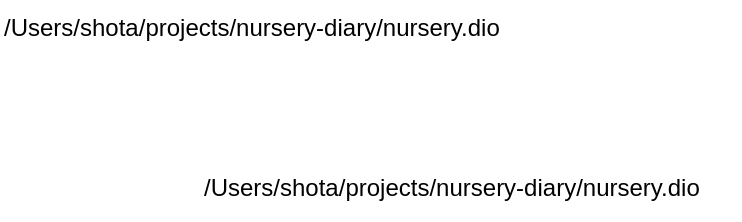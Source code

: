 <mxfile>
    <diagram id="EcWoU0zYdcSYTfm83yOd" name="ページ1">
        <mxGraphModel dx="1001" dy="854" grid="1" gridSize="10" guides="1" tooltips="1" connect="1" arrows="1" fold="1" page="1" pageScale="1" pageWidth="827" pageHeight="1169" math="0" shadow="0">
            <root>
                <mxCell id="0"/>
                <mxCell id="1" parent="0"/>
                <mxCell id="2" value="/Users/shota/projects/nursery-diary/nursery.dio" style="text;whiteSpace=wrap;html=1;" vertex="1" parent="1">
                    <mxGeometry x="370" y="330" width="270" height="30" as="geometry"/>
                </mxCell>
                <mxCell id="3" value="/Users/shota/projects/nursery-diary/nursery.dio" style="text;whiteSpace=wrap;html=1;" vertex="1" parent="1">
                    <mxGeometry x="270" y="250" width="270" height="30" as="geometry"/>
                </mxCell>
            </root>
        </mxGraphModel>
    </diagram>
</mxfile>